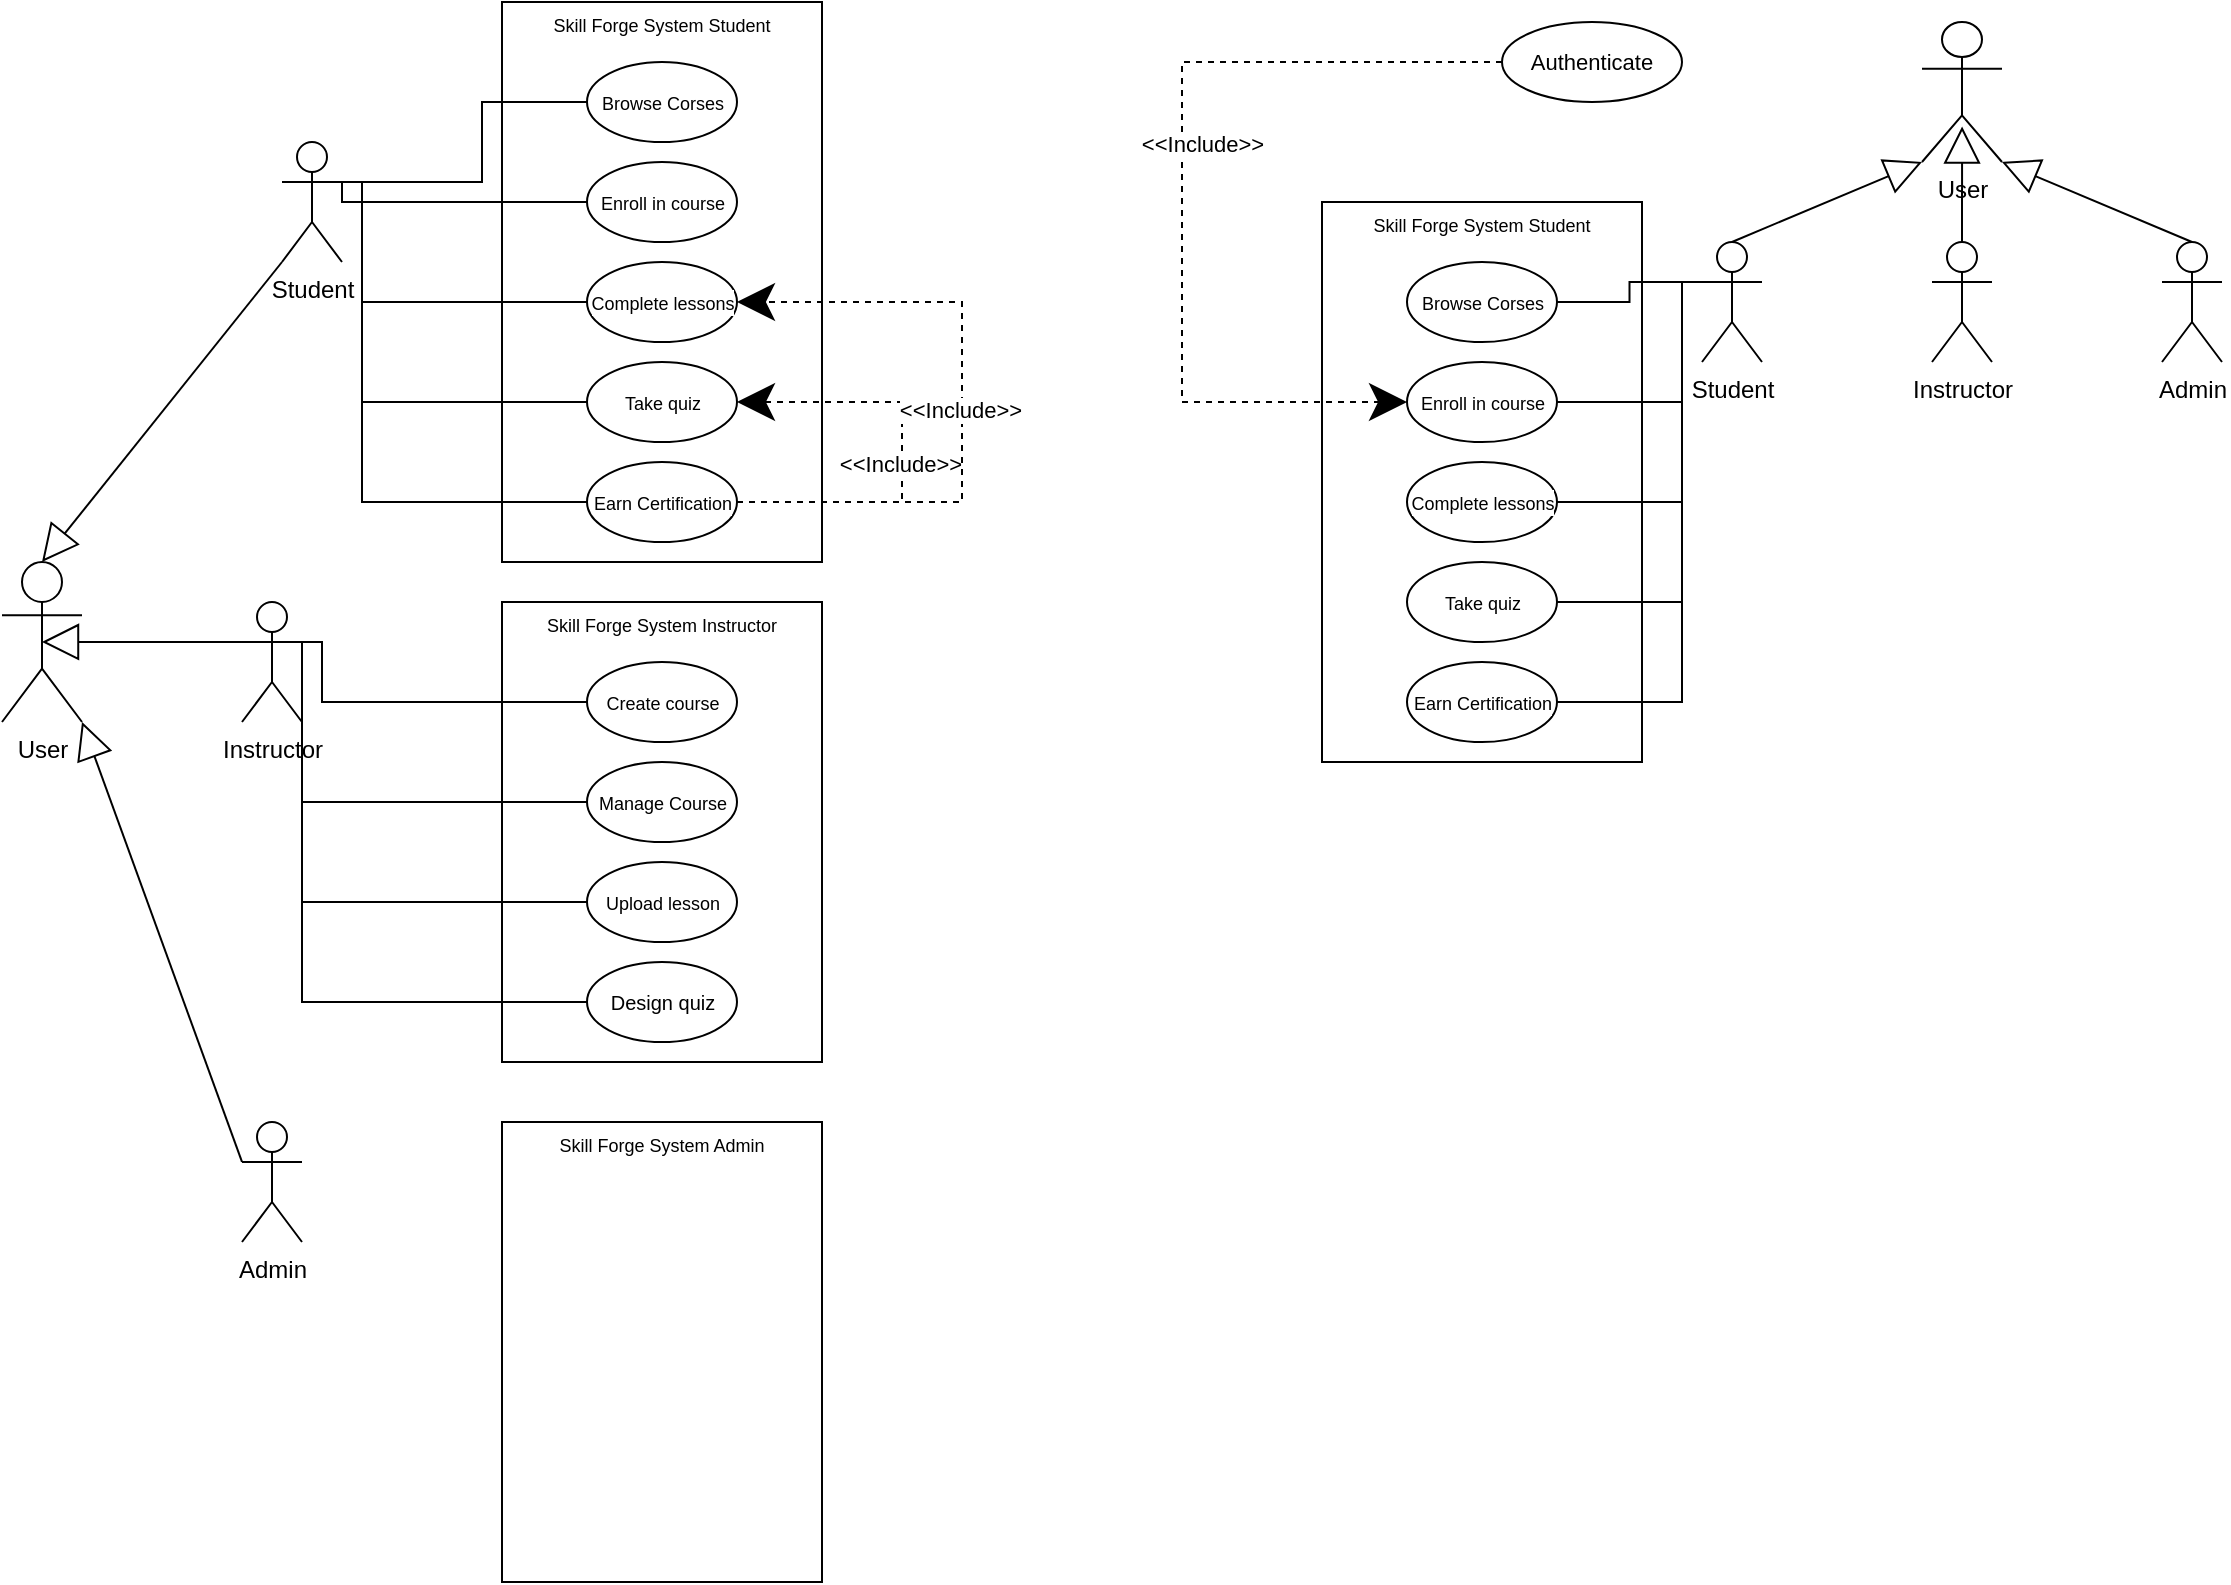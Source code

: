 <mxfile version="28.2.8">
  <diagram name="Page-1" id="VDZa9jgrSAaiPJXVdEwi">
    <mxGraphModel dx="1348" dy="246" grid="1" gridSize="10" guides="1" tooltips="1" connect="1" arrows="1" fold="1" page="1" pageScale="1" pageWidth="850" pageHeight="1100" math="0" shadow="0">
      <root>
        <mxCell id="0" />
        <mxCell id="1" parent="0" />
        <mxCell id="vdor28YRsyYJnUGEkDTp-1" value="User" style="shape=umlActor;verticalLabelPosition=bottom;verticalAlign=top;html=1;" vertex="1" parent="1">
          <mxGeometry x="160" y="10" width="40" height="70" as="geometry" />
        </mxCell>
        <mxCell id="vdor28YRsyYJnUGEkDTp-2" value="Student" style="shape=umlActor;verticalLabelPosition=bottom;verticalAlign=top;html=1;" vertex="1" parent="1">
          <mxGeometry x="50" y="120" width="30" height="60" as="geometry" />
        </mxCell>
        <mxCell id="vdor28YRsyYJnUGEkDTp-3" value="Instructor" style="shape=umlActor;verticalLabelPosition=bottom;verticalAlign=top;html=1;" vertex="1" parent="1">
          <mxGeometry x="165" y="120" width="30" height="60" as="geometry" />
        </mxCell>
        <mxCell id="vdor28YRsyYJnUGEkDTp-4" value="Admin" style="shape=umlActor;verticalLabelPosition=bottom;verticalAlign=top;html=1;" vertex="1" parent="1">
          <mxGeometry x="280" y="120" width="30" height="60" as="geometry" />
        </mxCell>
        <mxCell id="vdor28YRsyYJnUGEkDTp-8" value="" style="endArrow=block;endSize=16;endFill=0;html=1;rounded=0;exitX=0.5;exitY=0;exitDx=0;exitDy=0;exitPerimeter=0;entryX=1;entryY=1;entryDx=0;entryDy=0;entryPerimeter=0;" edge="1" parent="1" source="vdor28YRsyYJnUGEkDTp-4" target="vdor28YRsyYJnUGEkDTp-1">
          <mxGeometry width="160" relative="1" as="geometry">
            <mxPoint x="310" y="160" as="sourcePoint" />
            <mxPoint x="470" y="160" as="targetPoint" />
          </mxGeometry>
        </mxCell>
        <mxCell id="vdor28YRsyYJnUGEkDTp-9" value="" style="endArrow=block;endSize=16;endFill=0;html=1;rounded=0;exitX=0.5;exitY=0;exitDx=0;exitDy=0;exitPerimeter=0;entryX=0;entryY=1;entryDx=0;entryDy=0;entryPerimeter=0;" edge="1" parent="1" source="vdor28YRsyYJnUGEkDTp-2" target="vdor28YRsyYJnUGEkDTp-1">
          <mxGeometry width="160" relative="1" as="geometry">
            <mxPoint x="240" y="160" as="sourcePoint" />
            <mxPoint x="400" y="160" as="targetPoint" />
          </mxGeometry>
        </mxCell>
        <mxCell id="vdor28YRsyYJnUGEkDTp-10" value="" style="endArrow=block;endSize=16;endFill=0;html=1;rounded=0;exitX=0.5;exitY=0;exitDx=0;exitDy=0;exitPerimeter=0;entryX=0.501;entryY=0.747;entryDx=0;entryDy=0;entryPerimeter=0;" edge="1" parent="1" source="vdor28YRsyYJnUGEkDTp-3" target="vdor28YRsyYJnUGEkDTp-1">
          <mxGeometry width="160" relative="1" as="geometry">
            <mxPoint x="230" y="210" as="sourcePoint" />
            <mxPoint x="390" y="210" as="targetPoint" />
          </mxGeometry>
        </mxCell>
        <mxCell id="vdor28YRsyYJnUGEkDTp-11" value="Authenticate" style="ellipse;whiteSpace=wrap;html=1;fontFamily=Helvetica;fontSize=11;fontColor=default;labelBackgroundColor=default;" vertex="1" parent="1">
          <mxGeometry x="-50" y="10" width="90" height="40" as="geometry" />
        </mxCell>
        <mxCell id="vdor28YRsyYJnUGEkDTp-12" value="Skill Forge System Student" style="whiteSpace=wrap;html=1;fontFamily=Helvetica;fontSize=9;fontColor=default;labelBackgroundColor=default;labelPosition=center;verticalLabelPosition=middle;align=center;verticalAlign=top;" vertex="1" parent="1">
          <mxGeometry x="-140" y="100" width="160" height="280" as="geometry" />
        </mxCell>
        <mxCell id="vdor28YRsyYJnUGEkDTp-18" value="&lt;font style=&quot;font-size: 9px;&quot;&gt;Browse Corses&lt;/font&gt;" style="ellipse;whiteSpace=wrap;html=1;strokeColor=default;align=center;verticalAlign=middle;fontFamily=Helvetica;fontSize=11;fontColor=default;labelBackgroundColor=default;fillColor=default;" vertex="1" parent="1">
          <mxGeometry x="-97.5" y="130" width="75" height="40" as="geometry" />
        </mxCell>
        <mxCell id="vdor28YRsyYJnUGEkDTp-21" value="&lt;font style=&quot;font-size: 9px;&quot;&gt;Enroll in course&lt;/font&gt;" style="ellipse;whiteSpace=wrap;html=1;strokeColor=default;align=center;verticalAlign=middle;fontFamily=Helvetica;fontSize=11;fontColor=default;labelBackgroundColor=default;fillColor=default;" vertex="1" parent="1">
          <mxGeometry x="-97.5" y="180" width="75" height="40" as="geometry" />
        </mxCell>
        <mxCell id="vdor28YRsyYJnUGEkDTp-22" value="&lt;font style=&quot;font-size: 9px;&quot;&gt;Complete lessons&lt;/font&gt;" style="ellipse;whiteSpace=wrap;html=1;strokeColor=default;align=center;verticalAlign=middle;fontFamily=Helvetica;fontSize=11;fontColor=default;labelBackgroundColor=default;fillColor=default;" vertex="1" parent="1">
          <mxGeometry x="-97.5" y="230" width="75" height="40" as="geometry" />
        </mxCell>
        <mxCell id="vdor28YRsyYJnUGEkDTp-23" value="&lt;font style=&quot;font-size: 9px;&quot;&gt;Take quiz&lt;/font&gt;" style="ellipse;whiteSpace=wrap;html=1;strokeColor=default;align=center;verticalAlign=middle;fontFamily=Helvetica;fontSize=11;fontColor=default;labelBackgroundColor=default;fillColor=default;" vertex="1" parent="1">
          <mxGeometry x="-97.5" y="280" width="75" height="40" as="geometry" />
        </mxCell>
        <mxCell id="vdor28YRsyYJnUGEkDTp-24" value="&lt;font style=&quot;font-size: 9px;&quot;&gt;Earn Certification&lt;/font&gt;" style="ellipse;whiteSpace=wrap;html=1;strokeColor=default;align=center;verticalAlign=middle;fontFamily=Helvetica;fontSize=11;fontColor=default;labelBackgroundColor=default;fillColor=default;" vertex="1" parent="1">
          <mxGeometry x="-97.5" y="330" width="75" height="40" as="geometry" />
        </mxCell>
        <mxCell id="vdor28YRsyYJnUGEkDTp-25" value="" style="endArrow=none;html=1;edgeStyle=orthogonalEdgeStyle;rounded=0;strokeColor=default;align=center;verticalAlign=middle;fontFamily=Helvetica;fontSize=11;fontColor=default;labelBackgroundColor=default;endSize=16;exitX=1;exitY=0.5;exitDx=0;exitDy=0;entryX=0;entryY=0.333;entryDx=0;entryDy=0;entryPerimeter=0;" edge="1" parent="1" source="vdor28YRsyYJnUGEkDTp-18" target="vdor28YRsyYJnUGEkDTp-2">
          <mxGeometry relative="1" as="geometry">
            <mxPoint x="30" y="280" as="sourcePoint" />
            <mxPoint x="190" y="280" as="targetPoint" />
          </mxGeometry>
        </mxCell>
        <mxCell id="vdor28YRsyYJnUGEkDTp-26" value="" style="edgeLabel;resizable=0;html=1;align=left;verticalAlign=bottom;strokeColor=default;fontFamily=Helvetica;fontSize=11;fontColor=default;labelBackgroundColor=default;fillColor=default;" connectable="0" vertex="1" parent="vdor28YRsyYJnUGEkDTp-25">
          <mxGeometry x="-1" relative="1" as="geometry" />
        </mxCell>
        <mxCell id="vdor28YRsyYJnUGEkDTp-27" value="" style="edgeLabel;resizable=0;html=1;align=right;verticalAlign=bottom;strokeColor=default;fontFamily=Helvetica;fontSize=11;fontColor=default;labelBackgroundColor=default;fillColor=default;" connectable="0" vertex="1" parent="vdor28YRsyYJnUGEkDTp-25">
          <mxGeometry x="1" relative="1" as="geometry" />
        </mxCell>
        <mxCell id="vdor28YRsyYJnUGEkDTp-28" value="" style="endArrow=none;html=1;edgeStyle=orthogonalEdgeStyle;rounded=0;strokeColor=default;align=center;verticalAlign=middle;fontFamily=Helvetica;fontSize=11;fontColor=default;labelBackgroundColor=default;endSize=16;entryX=1;entryY=0.5;entryDx=0;entryDy=0;exitX=0;exitY=0.333;exitDx=0;exitDy=0;exitPerimeter=0;" edge="1" parent="1" source="vdor28YRsyYJnUGEkDTp-2" target="vdor28YRsyYJnUGEkDTp-21">
          <mxGeometry relative="1" as="geometry">
            <mxPoint x="150" y="280" as="sourcePoint" />
            <mxPoint x="122" y="220" as="targetPoint" />
            <Array as="points">
              <mxPoint x="40" y="140" />
              <mxPoint x="40" y="200" />
            </Array>
          </mxGeometry>
        </mxCell>
        <mxCell id="vdor28YRsyYJnUGEkDTp-29" value="" style="edgeLabel;resizable=0;html=1;align=left;verticalAlign=bottom;strokeColor=default;fontFamily=Helvetica;fontSize=11;fontColor=default;labelBackgroundColor=default;fillColor=default;" connectable="0" vertex="1" parent="vdor28YRsyYJnUGEkDTp-28">
          <mxGeometry x="-1" relative="1" as="geometry" />
        </mxCell>
        <mxCell id="vdor28YRsyYJnUGEkDTp-30" value="" style="edgeLabel;resizable=0;html=1;align=right;verticalAlign=bottom;strokeColor=default;fontFamily=Helvetica;fontSize=11;fontColor=default;labelBackgroundColor=default;fillColor=default;" connectable="0" vertex="1" parent="vdor28YRsyYJnUGEkDTp-28">
          <mxGeometry x="1" relative="1" as="geometry" />
        </mxCell>
        <mxCell id="vdor28YRsyYJnUGEkDTp-31" value="" style="endArrow=none;html=1;edgeStyle=orthogonalEdgeStyle;rounded=0;strokeColor=default;align=center;verticalAlign=middle;fontFamily=Helvetica;fontSize=11;fontColor=default;labelBackgroundColor=default;endSize=16;entryX=1;entryY=0.5;entryDx=0;entryDy=0;" edge="1" parent="1" target="vdor28YRsyYJnUGEkDTp-22">
          <mxGeometry relative="1" as="geometry">
            <mxPoint x="40" y="200" as="sourcePoint" />
            <mxPoint x="112" y="260" as="targetPoint" />
            <Array as="points">
              <mxPoint x="40" y="250" />
            </Array>
          </mxGeometry>
        </mxCell>
        <mxCell id="vdor28YRsyYJnUGEkDTp-32" value="" style="edgeLabel;resizable=0;html=1;align=left;verticalAlign=bottom;strokeColor=default;fontFamily=Helvetica;fontSize=11;fontColor=default;labelBackgroundColor=default;fillColor=default;" connectable="0" vertex="1" parent="vdor28YRsyYJnUGEkDTp-31">
          <mxGeometry x="-1" relative="1" as="geometry" />
        </mxCell>
        <mxCell id="vdor28YRsyYJnUGEkDTp-33" value="" style="edgeLabel;resizable=0;html=1;align=right;verticalAlign=bottom;strokeColor=default;fontFamily=Helvetica;fontSize=11;fontColor=default;labelBackgroundColor=default;fillColor=default;" connectable="0" vertex="1" parent="vdor28YRsyYJnUGEkDTp-31">
          <mxGeometry x="1" relative="1" as="geometry" />
        </mxCell>
        <mxCell id="vdor28YRsyYJnUGEkDTp-34" value="" style="endArrow=none;html=1;edgeStyle=orthogonalEdgeStyle;rounded=0;strokeColor=default;align=center;verticalAlign=middle;fontFamily=Helvetica;fontSize=11;fontColor=default;labelBackgroundColor=default;endSize=16;entryX=1;entryY=0.5;entryDx=0;entryDy=0;" edge="1" parent="1" target="vdor28YRsyYJnUGEkDTp-23">
          <mxGeometry relative="1" as="geometry">
            <mxPoint x="40" y="250" as="sourcePoint" />
            <mxPoint x="142" y="290" as="targetPoint" />
            <Array as="points">
              <mxPoint x="40" y="300" />
            </Array>
          </mxGeometry>
        </mxCell>
        <mxCell id="vdor28YRsyYJnUGEkDTp-35" value="" style="edgeLabel;resizable=0;html=1;align=left;verticalAlign=bottom;strokeColor=default;fontFamily=Helvetica;fontSize=11;fontColor=default;labelBackgroundColor=default;fillColor=default;" connectable="0" vertex="1" parent="vdor28YRsyYJnUGEkDTp-34">
          <mxGeometry x="-1" relative="1" as="geometry" />
        </mxCell>
        <mxCell id="vdor28YRsyYJnUGEkDTp-36" value="" style="edgeLabel;resizable=0;html=1;align=right;verticalAlign=bottom;strokeColor=default;fontFamily=Helvetica;fontSize=11;fontColor=default;labelBackgroundColor=default;fillColor=default;" connectable="0" vertex="1" parent="vdor28YRsyYJnUGEkDTp-34">
          <mxGeometry x="1" relative="1" as="geometry" />
        </mxCell>
        <mxCell id="vdor28YRsyYJnUGEkDTp-37" value="" style="endArrow=none;html=1;edgeStyle=orthogonalEdgeStyle;rounded=0;strokeColor=default;align=center;verticalAlign=middle;fontFamily=Helvetica;fontSize=11;fontColor=default;labelBackgroundColor=default;endSize=16;entryX=1;entryY=0.5;entryDx=0;entryDy=0;" edge="1" parent="1" target="vdor28YRsyYJnUGEkDTp-24">
          <mxGeometry relative="1" as="geometry">
            <mxPoint x="40" y="300" as="sourcePoint" />
            <mxPoint x="162" y="320" as="targetPoint" />
            <Array as="points">
              <mxPoint x="40" y="350" />
            </Array>
          </mxGeometry>
        </mxCell>
        <mxCell id="vdor28YRsyYJnUGEkDTp-38" value="" style="edgeLabel;resizable=0;html=1;align=left;verticalAlign=bottom;strokeColor=default;fontFamily=Helvetica;fontSize=11;fontColor=default;labelBackgroundColor=default;fillColor=default;" connectable="0" vertex="1" parent="vdor28YRsyYJnUGEkDTp-37">
          <mxGeometry x="-1" relative="1" as="geometry" />
        </mxCell>
        <mxCell id="vdor28YRsyYJnUGEkDTp-39" value="" style="edgeLabel;resizable=0;html=1;align=right;verticalAlign=bottom;strokeColor=default;fontFamily=Helvetica;fontSize=11;fontColor=default;labelBackgroundColor=default;fillColor=default;" connectable="0" vertex="1" parent="vdor28YRsyYJnUGEkDTp-37">
          <mxGeometry x="1" relative="1" as="geometry" />
        </mxCell>
        <mxCell id="vdor28YRsyYJnUGEkDTp-47" value="" style="endArrow=classic;html=1;rounded=0;strokeColor=default;align=center;verticalAlign=middle;fontFamily=Helvetica;fontSize=11;fontColor=default;labelBackgroundColor=default;endSize=16;dashed=1;exitX=0;exitY=0.5;exitDx=0;exitDy=0;entryX=0;entryY=0.5;entryDx=0;entryDy=0;" edge="1" parent="1" source="vdor28YRsyYJnUGEkDTp-11" target="vdor28YRsyYJnUGEkDTp-21">
          <mxGeometry width="50" height="50" relative="1" as="geometry">
            <mxPoint x="-127" y="140" as="sourcePoint" />
            <mxPoint x="-127" y="40" as="targetPoint" />
            <Array as="points">
              <mxPoint x="-210" y="30" />
              <mxPoint x="-210" y="90" />
              <mxPoint x="-210" y="200" />
            </Array>
          </mxGeometry>
        </mxCell>
        <mxCell id="vdor28YRsyYJnUGEkDTp-48" value="&amp;lt;&amp;lt;Include&amp;gt;&amp;gt;" style="edgeLabel;html=1;align=center;verticalAlign=middle;resizable=0;points=[];strokeColor=default;fontFamily=Helvetica;fontSize=11;fontColor=default;labelBackgroundColor=default;fillColor=default;" vertex="1" connectable="0" parent="vdor28YRsyYJnUGEkDTp-47">
          <mxGeometry x="-0.143" y="1" relative="1" as="geometry">
            <mxPoint x="9" y="11" as="offset" />
          </mxGeometry>
        </mxCell>
        <mxCell id="vdor28YRsyYJnUGEkDTp-49" value="User" style="shape=umlActor;verticalLabelPosition=bottom;verticalAlign=top;html=1;" vertex="1" parent="1">
          <mxGeometry x="-800" y="280" width="40" height="80" as="geometry" />
        </mxCell>
        <mxCell id="vdor28YRsyYJnUGEkDTp-50" value="Student" style="shape=umlActor;verticalLabelPosition=bottom;verticalAlign=top;html=1;" vertex="1" parent="1">
          <mxGeometry x="-660" y="70" width="30" height="60" as="geometry" />
        </mxCell>
        <mxCell id="vdor28YRsyYJnUGEkDTp-51" value="" style="endArrow=block;endSize=16;endFill=0;html=1;rounded=0;exitX=0;exitY=1;exitDx=0;exitDy=0;exitPerimeter=0;entryX=0.5;entryY=0;entryDx=0;entryDy=0;entryPerimeter=0;" edge="1" parent="1" source="vdor28YRsyYJnUGEkDTp-50" target="vdor28YRsyYJnUGEkDTp-49">
          <mxGeometry width="160" relative="1" as="geometry">
            <mxPoint x="-670" y="310" as="sourcePoint" />
            <mxPoint x="-575" y="270" as="targetPoint" />
          </mxGeometry>
        </mxCell>
        <mxCell id="vdor28YRsyYJnUGEkDTp-52" value="Skill Forge System Student" style="whiteSpace=wrap;html=1;fontFamily=Helvetica;fontSize=9;fontColor=default;labelBackgroundColor=default;labelPosition=center;verticalLabelPosition=middle;align=center;verticalAlign=top;" vertex="1" parent="1">
          <mxGeometry x="-550" width="160" height="280" as="geometry" />
        </mxCell>
        <mxCell id="vdor28YRsyYJnUGEkDTp-53" value="&lt;font style=&quot;font-size: 9px;&quot;&gt;Browse Corses&lt;/font&gt;" style="ellipse;whiteSpace=wrap;html=1;strokeColor=default;align=center;verticalAlign=middle;fontFamily=Helvetica;fontSize=11;fontColor=default;labelBackgroundColor=default;fillColor=default;" vertex="1" parent="1">
          <mxGeometry x="-507.5" y="30" width="75" height="40" as="geometry" />
        </mxCell>
        <mxCell id="vdor28YRsyYJnUGEkDTp-54" value="&lt;font style=&quot;font-size: 9px;&quot;&gt;Enroll in course&lt;/font&gt;" style="ellipse;whiteSpace=wrap;html=1;strokeColor=default;align=center;verticalAlign=middle;fontFamily=Helvetica;fontSize=11;fontColor=default;labelBackgroundColor=default;fillColor=default;" vertex="1" parent="1">
          <mxGeometry x="-507.5" y="80" width="75" height="40" as="geometry" />
        </mxCell>
        <mxCell id="vdor28YRsyYJnUGEkDTp-55" value="&lt;font style=&quot;font-size: 9px;&quot;&gt;Complete lessons&lt;/font&gt;" style="ellipse;whiteSpace=wrap;html=1;strokeColor=default;align=center;verticalAlign=middle;fontFamily=Helvetica;fontSize=11;fontColor=default;labelBackgroundColor=default;fillColor=default;" vertex="1" parent="1">
          <mxGeometry x="-507.5" y="130" width="75" height="40" as="geometry" />
        </mxCell>
        <mxCell id="vdor28YRsyYJnUGEkDTp-56" value="&lt;font style=&quot;font-size: 9px;&quot;&gt;Take quiz&lt;/font&gt;" style="ellipse;whiteSpace=wrap;html=1;strokeColor=default;align=center;verticalAlign=middle;fontFamily=Helvetica;fontSize=11;fontColor=default;labelBackgroundColor=default;fillColor=default;" vertex="1" parent="1">
          <mxGeometry x="-507.5" y="180" width="75" height="40" as="geometry" />
        </mxCell>
        <mxCell id="vdor28YRsyYJnUGEkDTp-57" value="&lt;font style=&quot;font-size: 9px;&quot;&gt;Earn Certification&lt;/font&gt;" style="ellipse;whiteSpace=wrap;html=1;strokeColor=default;align=center;verticalAlign=middle;fontFamily=Helvetica;fontSize=11;fontColor=default;labelBackgroundColor=default;fillColor=default;" vertex="1" parent="1">
          <mxGeometry x="-507.5" y="230" width="75" height="40" as="geometry" />
        </mxCell>
        <mxCell id="vdor28YRsyYJnUGEkDTp-76" value="" style="endArrow=none;html=1;edgeStyle=orthogonalEdgeStyle;rounded=0;strokeColor=default;align=center;verticalAlign=middle;fontFamily=Helvetica;fontSize=11;fontColor=default;labelBackgroundColor=default;endSize=16;entryX=1;entryY=0.333;entryDx=0;entryDy=0;entryPerimeter=0;exitX=0;exitY=0.5;exitDx=0;exitDy=0;" edge="1" parent="1" source="vdor28YRsyYJnUGEkDTp-53" target="vdor28YRsyYJnUGEkDTp-50">
          <mxGeometry relative="1" as="geometry">
            <mxPoint x="-550" y="30" as="sourcePoint" />
            <mxPoint x="-622" y="90" as="targetPoint" />
            <Array as="points">
              <mxPoint x="-560" y="50" />
              <mxPoint x="-560" y="90" />
            </Array>
          </mxGeometry>
        </mxCell>
        <mxCell id="vdor28YRsyYJnUGEkDTp-77" value="" style="edgeLabel;resizable=0;html=1;align=left;verticalAlign=bottom;strokeColor=default;fontFamily=Helvetica;fontSize=11;fontColor=default;labelBackgroundColor=default;fillColor=default;" connectable="0" vertex="1" parent="vdor28YRsyYJnUGEkDTp-76">
          <mxGeometry x="-1" relative="1" as="geometry" />
        </mxCell>
        <mxCell id="vdor28YRsyYJnUGEkDTp-78" value="" style="edgeLabel;resizable=0;html=1;align=right;verticalAlign=bottom;strokeColor=default;fontFamily=Helvetica;fontSize=11;fontColor=default;labelBackgroundColor=default;fillColor=default;" connectable="0" vertex="1" parent="vdor28YRsyYJnUGEkDTp-76">
          <mxGeometry x="1" relative="1" as="geometry" />
        </mxCell>
        <mxCell id="vdor28YRsyYJnUGEkDTp-88" value="" style="endArrow=none;html=1;edgeStyle=orthogonalEdgeStyle;rounded=0;strokeColor=default;align=center;verticalAlign=middle;fontFamily=Helvetica;fontSize=11;fontColor=default;labelBackgroundColor=default;endSize=16;entryX=1;entryY=0.333;entryDx=0;entryDy=0;entryPerimeter=0;exitX=0;exitY=0.5;exitDx=0;exitDy=0;" edge="1" parent="1" source="vdor28YRsyYJnUGEkDTp-54" target="vdor28YRsyYJnUGEkDTp-50">
          <mxGeometry relative="1" as="geometry">
            <mxPoint x="-507.5" y="110" as="sourcePoint" />
            <mxPoint x="-630.5" y="150" as="targetPoint" />
            <Array as="points">
              <mxPoint x="-630" y="100" />
            </Array>
          </mxGeometry>
        </mxCell>
        <mxCell id="vdor28YRsyYJnUGEkDTp-89" value="" style="edgeLabel;resizable=0;html=1;align=left;verticalAlign=bottom;strokeColor=default;fontFamily=Helvetica;fontSize=11;fontColor=default;labelBackgroundColor=default;fillColor=default;" connectable="0" vertex="1" parent="vdor28YRsyYJnUGEkDTp-88">
          <mxGeometry x="-1" relative="1" as="geometry" />
        </mxCell>
        <mxCell id="vdor28YRsyYJnUGEkDTp-90" value="" style="edgeLabel;resizable=0;html=1;align=right;verticalAlign=bottom;strokeColor=default;fontFamily=Helvetica;fontSize=11;fontColor=default;labelBackgroundColor=default;fillColor=default;" connectable="0" vertex="1" parent="vdor28YRsyYJnUGEkDTp-88">
          <mxGeometry x="1" relative="1" as="geometry" />
        </mxCell>
        <mxCell id="vdor28YRsyYJnUGEkDTp-91" value="" style="endArrow=none;html=1;edgeStyle=orthogonalEdgeStyle;rounded=0;strokeColor=default;align=center;verticalAlign=middle;fontFamily=Helvetica;fontSize=11;fontColor=default;labelBackgroundColor=default;endSize=16;entryX=1;entryY=0.333;entryDx=0;entryDy=0;entryPerimeter=0;exitX=0;exitY=0.5;exitDx=0;exitDy=0;" edge="1" parent="1" source="vdor28YRsyYJnUGEkDTp-55" target="vdor28YRsyYJnUGEkDTp-50">
          <mxGeometry relative="1" as="geometry">
            <mxPoint x="-507" y="130" as="sourcePoint" />
            <mxPoint x="-630" y="170" as="targetPoint" />
            <Array as="points">
              <mxPoint x="-620" y="150" />
              <mxPoint x="-620" y="90" />
            </Array>
          </mxGeometry>
        </mxCell>
        <mxCell id="vdor28YRsyYJnUGEkDTp-92" value="" style="edgeLabel;resizable=0;html=1;align=left;verticalAlign=bottom;strokeColor=default;fontFamily=Helvetica;fontSize=11;fontColor=default;labelBackgroundColor=default;fillColor=default;" connectable="0" vertex="1" parent="vdor28YRsyYJnUGEkDTp-91">
          <mxGeometry x="-1" relative="1" as="geometry" />
        </mxCell>
        <mxCell id="vdor28YRsyYJnUGEkDTp-93" value="" style="edgeLabel;resizable=0;html=1;align=right;verticalAlign=bottom;strokeColor=default;fontFamily=Helvetica;fontSize=11;fontColor=default;labelBackgroundColor=default;fillColor=default;" connectable="0" vertex="1" parent="vdor28YRsyYJnUGEkDTp-91">
          <mxGeometry x="1" relative="1" as="geometry" />
        </mxCell>
        <mxCell id="vdor28YRsyYJnUGEkDTp-94" value="" style="endArrow=none;html=1;edgeStyle=orthogonalEdgeStyle;rounded=0;strokeColor=default;align=center;verticalAlign=middle;fontFamily=Helvetica;fontSize=11;fontColor=default;labelBackgroundColor=default;endSize=16;exitX=0;exitY=0.5;exitDx=0;exitDy=0;" edge="1" parent="1" source="vdor28YRsyYJnUGEkDTp-56">
          <mxGeometry relative="1" as="geometry">
            <mxPoint x="-550" y="190" as="sourcePoint" />
            <mxPoint x="-620" y="150" as="targetPoint" />
            <Array as="points">
              <mxPoint x="-620" y="200" />
            </Array>
          </mxGeometry>
        </mxCell>
        <mxCell id="vdor28YRsyYJnUGEkDTp-95" value="" style="edgeLabel;resizable=0;html=1;align=left;verticalAlign=bottom;strokeColor=default;fontFamily=Helvetica;fontSize=11;fontColor=default;labelBackgroundColor=default;fillColor=default;" connectable="0" vertex="1" parent="vdor28YRsyYJnUGEkDTp-94">
          <mxGeometry x="-1" relative="1" as="geometry" />
        </mxCell>
        <mxCell id="vdor28YRsyYJnUGEkDTp-96" value="" style="edgeLabel;resizable=0;html=1;align=right;verticalAlign=bottom;strokeColor=default;fontFamily=Helvetica;fontSize=11;fontColor=default;labelBackgroundColor=default;fillColor=default;" connectable="0" vertex="1" parent="vdor28YRsyYJnUGEkDTp-94">
          <mxGeometry x="1" relative="1" as="geometry" />
        </mxCell>
        <mxCell id="vdor28YRsyYJnUGEkDTp-97" value="" style="endArrow=none;html=1;edgeStyle=orthogonalEdgeStyle;rounded=0;strokeColor=default;align=center;verticalAlign=middle;fontFamily=Helvetica;fontSize=11;fontColor=default;labelBackgroundColor=default;endSize=16;exitX=0;exitY=0.5;exitDx=0;exitDy=0;" edge="1" parent="1" source="vdor28YRsyYJnUGEkDTp-57">
          <mxGeometry relative="1" as="geometry">
            <mxPoint x="-537" y="240" as="sourcePoint" />
            <mxPoint x="-620" y="200" as="targetPoint" />
            <Array as="points">
              <mxPoint x="-620" y="250" />
            </Array>
          </mxGeometry>
        </mxCell>
        <mxCell id="vdor28YRsyYJnUGEkDTp-98" value="" style="edgeLabel;resizable=0;html=1;align=left;verticalAlign=bottom;strokeColor=default;fontFamily=Helvetica;fontSize=11;fontColor=default;labelBackgroundColor=default;fillColor=default;" connectable="0" vertex="1" parent="vdor28YRsyYJnUGEkDTp-97">
          <mxGeometry x="-1" relative="1" as="geometry" />
        </mxCell>
        <mxCell id="vdor28YRsyYJnUGEkDTp-99" value="" style="edgeLabel;resizable=0;html=1;align=right;verticalAlign=bottom;strokeColor=default;fontFamily=Helvetica;fontSize=11;fontColor=default;labelBackgroundColor=default;fillColor=default;" connectable="0" vertex="1" parent="vdor28YRsyYJnUGEkDTp-97">
          <mxGeometry x="1" relative="1" as="geometry" />
        </mxCell>
        <mxCell id="vdor28YRsyYJnUGEkDTp-42" value="" style="endArrow=classic;html=1;rounded=0;strokeColor=default;align=center;verticalAlign=middle;fontFamily=Helvetica;fontSize=11;fontColor=default;labelBackgroundColor=default;endSize=16;dashed=1;exitX=1;exitY=0.5;exitDx=0;exitDy=0;entryX=1;entryY=0.5;entryDx=0;entryDy=0;" edge="1" parent="1" source="vdor28YRsyYJnUGEkDTp-57" target="vdor28YRsyYJnUGEkDTp-56">
          <mxGeometry width="50" height="50" relative="1" as="geometry">
            <mxPoint x="-237.5" y="300" as="sourcePoint" />
            <mxPoint x="-226.389" y="235.79" as="targetPoint" />
            <Array as="points">
              <mxPoint x="-350" y="250" />
              <mxPoint x="-350" y="200" />
            </Array>
          </mxGeometry>
        </mxCell>
        <mxCell id="vdor28YRsyYJnUGEkDTp-43" value="&amp;lt;&amp;lt;Include&amp;gt;&amp;gt;" style="edgeLabel;html=1;align=center;verticalAlign=middle;resizable=0;points=[];strokeColor=default;fontFamily=Helvetica;fontSize=11;fontColor=default;labelBackgroundColor=default;fillColor=default;" vertex="1" connectable="0" parent="vdor28YRsyYJnUGEkDTp-42">
          <mxGeometry x="-0.143" y="1" relative="1" as="geometry">
            <mxPoint y="-10" as="offset" />
          </mxGeometry>
        </mxCell>
        <mxCell id="vdor28YRsyYJnUGEkDTp-40" value="" style="endArrow=classic;html=1;rounded=0;strokeColor=default;align=center;verticalAlign=middle;fontFamily=Helvetica;fontSize=11;fontColor=default;labelBackgroundColor=default;endSize=16;dashed=1;exitX=1;exitY=0.5;exitDx=0;exitDy=0;entryX=1;entryY=0.5;entryDx=0;entryDy=0;" edge="1" parent="1" source="vdor28YRsyYJnUGEkDTp-57" target="vdor28YRsyYJnUGEkDTp-55">
          <mxGeometry width="50" height="50" relative="1" as="geometry">
            <mxPoint x="-237.5" y="300" as="sourcePoint" />
            <mxPoint x="-237.5" y="200" as="targetPoint" />
            <Array as="points">
              <mxPoint x="-320" y="250" />
              <mxPoint x="-320" y="150" />
            </Array>
          </mxGeometry>
        </mxCell>
        <mxCell id="vdor28YRsyYJnUGEkDTp-41" value="&amp;lt;&amp;lt;Include&amp;gt;&amp;gt;" style="edgeLabel;html=1;align=center;verticalAlign=middle;resizable=0;points=[];strokeColor=default;fontFamily=Helvetica;fontSize=11;fontColor=default;labelBackgroundColor=default;fillColor=default;" vertex="1" connectable="0" parent="vdor28YRsyYJnUGEkDTp-40">
          <mxGeometry x="-0.143" y="1" relative="1" as="geometry">
            <mxPoint y="-19" as="offset" />
          </mxGeometry>
        </mxCell>
        <mxCell id="vdor28YRsyYJnUGEkDTp-100" value="Instructor" style="shape=umlActor;verticalLabelPosition=bottom;verticalAlign=top;html=1;" vertex="1" parent="1">
          <mxGeometry x="-680" y="300" width="30" height="60" as="geometry" />
        </mxCell>
        <mxCell id="vdor28YRsyYJnUGEkDTp-101" value="" style="endArrow=block;endSize=16;endFill=0;html=1;rounded=0;exitX=0;exitY=0.333;exitDx=0;exitDy=0;exitPerimeter=0;entryX=0.5;entryY=0.5;entryDx=0;entryDy=0;entryPerimeter=0;" edge="1" parent="1" source="vdor28YRsyYJnUGEkDTp-100" target="vdor28YRsyYJnUGEkDTp-49">
          <mxGeometry width="160" relative="1" as="geometry">
            <mxPoint x="-480" y="330" as="sourcePoint" />
            <mxPoint x="-600" y="480" as="targetPoint" />
          </mxGeometry>
        </mxCell>
        <mxCell id="vdor28YRsyYJnUGEkDTp-102" value="Skill Forge System Instructor" style="whiteSpace=wrap;html=1;fontFamily=Helvetica;fontSize=9;fontColor=default;labelBackgroundColor=default;labelPosition=center;verticalLabelPosition=middle;align=center;verticalAlign=top;" vertex="1" parent="1">
          <mxGeometry x="-550" y="300" width="160" height="230" as="geometry" />
        </mxCell>
        <mxCell id="vdor28YRsyYJnUGEkDTp-103" value="&lt;font style=&quot;font-size: 9px;&quot;&gt;Create course&lt;/font&gt;" style="ellipse;whiteSpace=wrap;html=1;strokeColor=default;align=center;verticalAlign=middle;fontFamily=Helvetica;fontSize=11;fontColor=default;labelBackgroundColor=default;fillColor=default;" vertex="1" parent="1">
          <mxGeometry x="-507.5" y="330" width="75" height="40" as="geometry" />
        </mxCell>
        <mxCell id="vdor28YRsyYJnUGEkDTp-104" value="&lt;font style=&quot;font-size: 9px;&quot;&gt;Manage Course&lt;/font&gt;" style="ellipse;whiteSpace=wrap;html=1;strokeColor=default;align=center;verticalAlign=middle;fontFamily=Helvetica;fontSize=11;fontColor=default;labelBackgroundColor=default;fillColor=default;" vertex="1" parent="1">
          <mxGeometry x="-507.5" y="380" width="75" height="40" as="geometry" />
        </mxCell>
        <mxCell id="vdor28YRsyYJnUGEkDTp-105" value="&lt;font style=&quot;font-size: 9px;&quot;&gt;Upload lesson&lt;/font&gt;" style="ellipse;whiteSpace=wrap;html=1;strokeColor=default;align=center;verticalAlign=middle;fontFamily=Helvetica;fontSize=11;fontColor=default;labelBackgroundColor=default;fillColor=default;" vertex="1" parent="1">
          <mxGeometry x="-507.5" y="430" width="75" height="40" as="geometry" />
        </mxCell>
        <mxCell id="vdor28YRsyYJnUGEkDTp-106" value="&lt;font size=&quot;1&quot;&gt;Design quiz&lt;/font&gt;" style="ellipse;whiteSpace=wrap;html=1;strokeColor=default;align=center;verticalAlign=middle;fontFamily=Helvetica;fontSize=11;fontColor=default;labelBackgroundColor=default;fillColor=default;" vertex="1" parent="1">
          <mxGeometry x="-507.5" y="480" width="75" height="40" as="geometry" />
        </mxCell>
        <mxCell id="vdor28YRsyYJnUGEkDTp-108" value="" style="endArrow=none;html=1;edgeStyle=orthogonalEdgeStyle;rounded=0;strokeColor=default;align=center;verticalAlign=middle;fontFamily=Helvetica;fontSize=11;fontColor=default;labelBackgroundColor=default;endSize=16;entryX=1;entryY=0.333;entryDx=0;entryDy=0;entryPerimeter=0;exitX=0;exitY=0.5;exitDx=0;exitDy=0;" edge="1" parent="1" source="vdor28YRsyYJnUGEkDTp-103" target="vdor28YRsyYJnUGEkDTp-100">
          <mxGeometry relative="1" as="geometry">
            <mxPoint x="-487" y="390" as="sourcePoint" />
            <mxPoint x="-610" y="430" as="targetPoint" />
            <Array as="points">
              <mxPoint x="-640" y="350" />
              <mxPoint x="-640" y="320" />
            </Array>
          </mxGeometry>
        </mxCell>
        <mxCell id="vdor28YRsyYJnUGEkDTp-109" value="" style="edgeLabel;resizable=0;html=1;align=left;verticalAlign=bottom;strokeColor=default;fontFamily=Helvetica;fontSize=11;fontColor=default;labelBackgroundColor=default;fillColor=default;" connectable="0" vertex="1" parent="vdor28YRsyYJnUGEkDTp-108">
          <mxGeometry x="-1" relative="1" as="geometry" />
        </mxCell>
        <mxCell id="vdor28YRsyYJnUGEkDTp-110" value="" style="edgeLabel;resizable=0;html=1;align=right;verticalAlign=bottom;strokeColor=default;fontFamily=Helvetica;fontSize=11;fontColor=default;labelBackgroundColor=default;fillColor=default;" connectable="0" vertex="1" parent="vdor28YRsyYJnUGEkDTp-108">
          <mxGeometry x="1" relative="1" as="geometry" />
        </mxCell>
        <mxCell id="vdor28YRsyYJnUGEkDTp-111" value="" style="endArrow=none;html=1;edgeStyle=orthogonalEdgeStyle;rounded=0;strokeColor=default;align=center;verticalAlign=middle;fontFamily=Helvetica;fontSize=11;fontColor=default;labelBackgroundColor=default;endSize=16;entryX=1;entryY=0.333;entryDx=0;entryDy=0;entryPerimeter=0;exitX=0;exitY=0.5;exitDx=0;exitDy=0;" edge="1" parent="1" source="vdor28YRsyYJnUGEkDTp-104" target="vdor28YRsyYJnUGEkDTp-100">
          <mxGeometry relative="1" as="geometry">
            <mxPoint x="-517" y="410" as="sourcePoint" />
            <mxPoint x="-660" y="380" as="targetPoint" />
            <Array as="points">
              <mxPoint x="-650" y="400" />
            </Array>
          </mxGeometry>
        </mxCell>
        <mxCell id="vdor28YRsyYJnUGEkDTp-112" value="" style="edgeLabel;resizable=0;html=1;align=left;verticalAlign=bottom;strokeColor=default;fontFamily=Helvetica;fontSize=11;fontColor=default;labelBackgroundColor=default;fillColor=default;" connectable="0" vertex="1" parent="vdor28YRsyYJnUGEkDTp-111">
          <mxGeometry x="-1" relative="1" as="geometry" />
        </mxCell>
        <mxCell id="vdor28YRsyYJnUGEkDTp-113" value="" style="edgeLabel;resizable=0;html=1;align=right;verticalAlign=bottom;strokeColor=default;fontFamily=Helvetica;fontSize=11;fontColor=default;labelBackgroundColor=default;fillColor=default;" connectable="0" vertex="1" parent="vdor28YRsyYJnUGEkDTp-111">
          <mxGeometry x="1" relative="1" as="geometry" />
        </mxCell>
        <mxCell id="vdor28YRsyYJnUGEkDTp-114" value="" style="endArrow=none;html=1;edgeStyle=orthogonalEdgeStyle;rounded=0;strokeColor=default;align=center;verticalAlign=middle;fontFamily=Helvetica;fontSize=11;fontColor=default;labelBackgroundColor=default;endSize=16;entryX=1;entryY=0.333;entryDx=0;entryDy=0;entryPerimeter=0;exitX=0;exitY=0.5;exitDx=0;exitDy=0;" edge="1" parent="1" source="vdor28YRsyYJnUGEkDTp-105" target="vdor28YRsyYJnUGEkDTp-100">
          <mxGeometry relative="1" as="geometry">
            <mxPoint x="-517" y="450" as="sourcePoint" />
            <mxPoint x="-660" y="420" as="targetPoint" />
            <Array as="points">
              <mxPoint x="-650" y="450" />
            </Array>
          </mxGeometry>
        </mxCell>
        <mxCell id="vdor28YRsyYJnUGEkDTp-115" value="" style="edgeLabel;resizable=0;html=1;align=left;verticalAlign=bottom;strokeColor=default;fontFamily=Helvetica;fontSize=11;fontColor=default;labelBackgroundColor=default;fillColor=default;" connectable="0" vertex="1" parent="vdor28YRsyYJnUGEkDTp-114">
          <mxGeometry x="-1" relative="1" as="geometry" />
        </mxCell>
        <mxCell id="vdor28YRsyYJnUGEkDTp-116" value="" style="edgeLabel;resizable=0;html=1;align=right;verticalAlign=bottom;strokeColor=default;fontFamily=Helvetica;fontSize=11;fontColor=default;labelBackgroundColor=default;fillColor=default;" connectable="0" vertex="1" parent="vdor28YRsyYJnUGEkDTp-114">
          <mxGeometry x="1" relative="1" as="geometry" />
        </mxCell>
        <mxCell id="vdor28YRsyYJnUGEkDTp-117" value="" style="endArrow=none;html=1;edgeStyle=orthogonalEdgeStyle;rounded=0;strokeColor=default;align=center;verticalAlign=middle;fontFamily=Helvetica;fontSize=11;fontColor=default;labelBackgroundColor=default;endSize=16;exitX=0;exitY=0.5;exitDx=0;exitDy=0;" edge="1" parent="1" source="vdor28YRsyYJnUGEkDTp-106">
          <mxGeometry relative="1" as="geometry">
            <mxPoint x="-536.5" y="500" as="sourcePoint" />
            <mxPoint x="-650" y="360" as="targetPoint" />
            <Array as="points">
              <mxPoint x="-650" y="500" />
            </Array>
          </mxGeometry>
        </mxCell>
        <mxCell id="vdor28YRsyYJnUGEkDTp-118" value="" style="edgeLabel;resizable=0;html=1;align=left;verticalAlign=bottom;strokeColor=default;fontFamily=Helvetica;fontSize=11;fontColor=default;labelBackgroundColor=default;fillColor=default;" connectable="0" vertex="1" parent="vdor28YRsyYJnUGEkDTp-117">
          <mxGeometry x="-1" relative="1" as="geometry" />
        </mxCell>
        <mxCell id="vdor28YRsyYJnUGEkDTp-119" value="" style="edgeLabel;resizable=0;html=1;align=right;verticalAlign=bottom;strokeColor=default;fontFamily=Helvetica;fontSize=11;fontColor=default;labelBackgroundColor=default;fillColor=default;" connectable="0" vertex="1" parent="vdor28YRsyYJnUGEkDTp-117">
          <mxGeometry x="1" relative="1" as="geometry" />
        </mxCell>
        <mxCell id="vdor28YRsyYJnUGEkDTp-120" value="Admin" style="shape=umlActor;verticalLabelPosition=bottom;verticalAlign=top;html=1;" vertex="1" parent="1">
          <mxGeometry x="-680" y="560" width="30" height="60" as="geometry" />
        </mxCell>
        <mxCell id="vdor28YRsyYJnUGEkDTp-121" value="" style="endArrow=block;endSize=16;endFill=0;html=1;rounded=0;exitX=0;exitY=0.333;exitDx=0;exitDy=0;exitPerimeter=0;entryX=1;entryY=1;entryDx=0;entryDy=0;entryPerimeter=0;" edge="1" parent="1" source="vdor28YRsyYJnUGEkDTp-120" target="vdor28YRsyYJnUGEkDTp-49">
          <mxGeometry width="160" relative="1" as="geometry">
            <mxPoint x="-670" y="420" as="sourcePoint" />
            <mxPoint x="-770" y="420" as="targetPoint" />
          </mxGeometry>
        </mxCell>
        <mxCell id="vdor28YRsyYJnUGEkDTp-122" value="Skill Forge System Admin" style="whiteSpace=wrap;html=1;fontFamily=Helvetica;fontSize=9;fontColor=default;labelBackgroundColor=default;labelPosition=center;verticalLabelPosition=middle;align=center;verticalAlign=top;" vertex="1" parent="1">
          <mxGeometry x="-550" y="560" width="160" height="230" as="geometry" />
        </mxCell>
      </root>
    </mxGraphModel>
  </diagram>
</mxfile>
